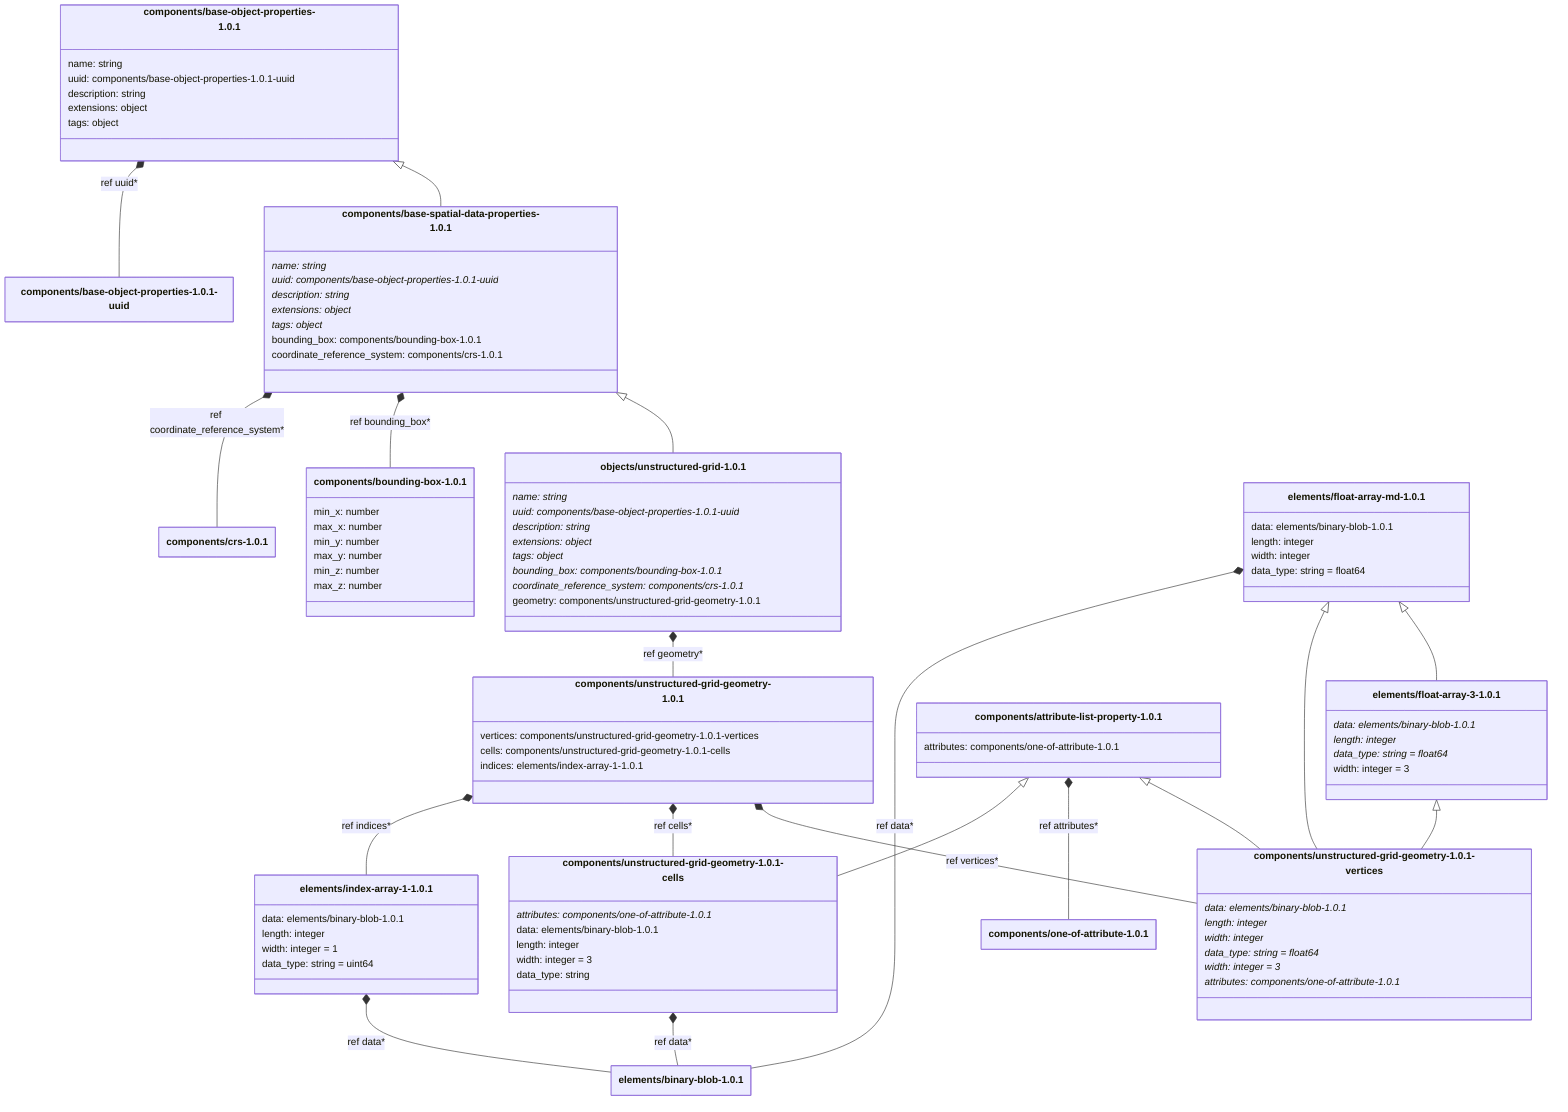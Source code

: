---
config:
    class:
        hideEmptyMembersBox: true
---

classDiagram
    class `components/base-object-properties-1.0.1`:::schemaComponent {
        name: string
        uuid: components/base-object-properties-1.0.1-uuid
        description: string
        extensions: object
        tags: object
    }
    class `components/base-spatial-data-properties-1.0.1`:::schemaComponent {
        name: string*
        uuid: components/base-object-properties-1.0.1-uuid*
        description: string*
        extensions: object*
        tags: object*
        bounding_box: components/bounding-box-1.0.1
        coordinate_reference_system: components/crs-1.0.1
    }
    `components/base-object-properties-1.0.1` <|-- `components/base-spatial-data-properties-1.0.1`
    class `objects/unstructured-grid-1.0.1`:::schemaObject {
        name: string*
        uuid: components/base-object-properties-1.0.1-uuid*
        description: string*
        extensions: object*
        tags: object*
        bounding_box: components/bounding-box-1.0.1*
        coordinate_reference_system: components/crs-1.0.1*
        geometry: components/unstructured-grid-geometry-1.0.1
    }
    `components/base-spatial-data-properties-1.0.1` <|-- `objects/unstructured-grid-1.0.1`
    `components/base-object-properties-1.0.1` *-- `components/base-object-properties-1.0.1-uuid` : ref uuid*
    `components/base-spatial-data-properties-1.0.1` *-- `components/bounding-box-1.0.1` : ref bounding_box*
    `components/base-spatial-data-properties-1.0.1` *-- `components/crs-1.0.1` : ref coordinate_reference_system*
    `objects/unstructured-grid-1.0.1` *-- `components/unstructured-grid-geometry-1.0.1` : ref geometry*
    class `components/base-object-properties-1.0.1-uuid`:::schemaImplicit {
    }
    class `components/unstructured-grid-geometry-1.0.1`:::schemaComponent {
        vertices: components/unstructured-grid-geometry-1.0.1-vertices
        cells: components/unstructured-grid-geometry-1.0.1-cells
        indices: elements/index-array-1-1.0.1
    }
    `components/unstructured-grid-geometry-1.0.1` *-- `components/unstructured-grid-geometry-1.0.1-vertices` : ref vertices*
    `components/unstructured-grid-geometry-1.0.1` *-- `components/unstructured-grid-geometry-1.0.1-cells` : ref cells*
    `components/unstructured-grid-geometry-1.0.1` *-- `elements/index-array-1-1.0.1` : ref indices*
    class `elements/float-array-md-1.0.1`:::schemaElement {
        data: elements/binary-blob-1.0.1
        length: integer
        width: integer
        data_type: string = float64
    }
    class `elements/float-array-3-1.0.1`:::schemaElement {
        data: elements/binary-blob-1.0.1*
        length: integer*
        data_type: string = float64*
        width: integer = 3
    }
    `elements/float-array-md-1.0.1` <|-- `elements/float-array-3-1.0.1`
    class `components/attribute-list-property-1.0.1`:::schemaComponent {
        attributes: components/one-of-attribute-1.0.1
    }
    class `components/unstructured-grid-geometry-1.0.1-vertices`:::schemaImplicit {
        data: elements/binary-blob-1.0.1*
        length: integer*
        width: integer*
        data_type: string = float64*
        width: integer = 3*
        attributes: components/one-of-attribute-1.0.1*
    }
    `elements/float-array-md-1.0.1` <|-- `components/unstructured-grid-geometry-1.0.1-vertices`
    `elements/float-array-3-1.0.1` <|-- `components/unstructured-grid-geometry-1.0.1-vertices`
    `components/attribute-list-property-1.0.1` <|-- `components/unstructured-grid-geometry-1.0.1-vertices`
    `elements/float-array-md-1.0.1` *-- `elements/binary-blob-1.0.1` : ref data*
    `components/attribute-list-property-1.0.1` *-- `components/one-of-attribute-1.0.1` : ref attributes*
    class `components/one-of-attribute-1.0.1`:::schemaComponent {
    }
    class `elements/binary-blob-1.0.1`:::schemaElement {
    }
    class `elements/index-array-1-1.0.1`:::schemaElement {
        data: elements/binary-blob-1.0.1
        length: integer
        width: integer = 1
        data_type: string = uint64
    }
    `elements/index-array-1-1.0.1` *-- `elements/binary-blob-1.0.1` : ref data*
    class `components/unstructured-grid-geometry-1.0.1-cells`:::schemaImplicit {
        attributes: components/one-of-attribute-1.0.1*
        data: elements/binary-blob-1.0.1
        length: integer
        width: integer = 3
        data_type: string
    }
    `components/attribute-list-property-1.0.1` <|-- `components/unstructured-grid-geometry-1.0.1-cells`
    `components/unstructured-grid-geometry-1.0.1-cells` *-- `elements/binary-blob-1.0.1` : ref data*
    class `components/bounding-box-1.0.1`:::schemaComponent {
        min_x: number
        max_x: number
        min_y: number
        max_y: number
        min_z: number
        max_z: number
    }
    class `components/crs-1.0.1`:::schemaComponent {
    }